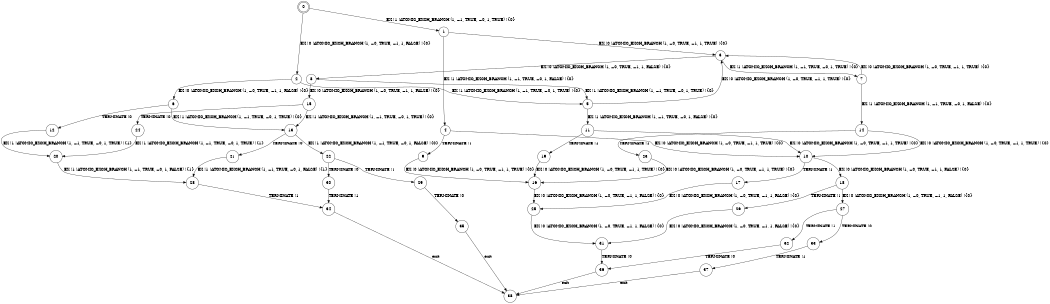 digraph BCG {
size = "7, 10.5";
center = TRUE;
node [shape = circle];
0 [peripheries = 2];
0 -> 1 [label = "EX !1 !ATOMIC_EXCH_BRANCH (1, +1, TRUE, +0, 1, TRUE) !{0}"];
0 -> 2 [label = "EX !0 !ATOMIC_EXCH_BRANCH (1, +0, TRUE, +1, 1, FALSE) !{0}"];
1 -> 3 [label = "EX !0 !ATOMIC_EXCH_BRANCH (1, +0, TRUE, +1, 1, TRUE) !{0}"];
1 -> 4 [label = "EX !1 !ATOMIC_EXCH_BRANCH (1, +1, TRUE, +0, 1, FALSE) !{0}"];
2 -> 5 [label = "EX !1 !ATOMIC_EXCH_BRANCH (1, +1, TRUE, +0, 1, TRUE) !{0}"];
2 -> 6 [label = "EX !0 !ATOMIC_EXCH_BRANCH (1, +0, TRUE, +1, 1, FALSE) !{0}"];
3 -> 7 [label = "EX !1 !ATOMIC_EXCH_BRANCH (1, +1, TRUE, +0, 1, TRUE) !{0}"];
3 -> 8 [label = "EX !0 !ATOMIC_EXCH_BRANCH (1, +0, TRUE, +1, 1, FALSE) !{0}"];
4 -> 9 [label = "TERMINATE !1"];
4 -> 10 [label = "EX !0 !ATOMIC_EXCH_BRANCH (1, +0, TRUE, +1, 1, TRUE) !{0}"];
5 -> 11 [label = "EX !1 !ATOMIC_EXCH_BRANCH (1, +1, TRUE, +0, 1, FALSE) !{0}"];
5 -> 3 [label = "EX !0 !ATOMIC_EXCH_BRANCH (1, +0, TRUE, +1, 1, TRUE) !{0}"];
6 -> 12 [label = "TERMINATE !0"];
6 -> 13 [label = "EX !1 !ATOMIC_EXCH_BRANCH (1, +1, TRUE, +0, 1, TRUE) !{0}"];
7 -> 14 [label = "EX !1 !ATOMIC_EXCH_BRANCH (1, +1, TRUE, +0, 1, FALSE) !{0}"];
7 -> 3 [label = "EX !0 !ATOMIC_EXCH_BRANCH (1, +0, TRUE, +1, 1, TRUE) !{0}"];
8 -> 5 [label = "EX !1 !ATOMIC_EXCH_BRANCH (1, +1, TRUE, +0, 1, TRUE) !{0}"];
8 -> 15 [label = "EX !0 !ATOMIC_EXCH_BRANCH (1, +0, TRUE, +1, 1, FALSE) !{0}"];
9 -> 16 [label = "EX !0 !ATOMIC_EXCH_BRANCH (1, +0, TRUE, +1, 1, TRUE) !{0}"];
10 -> 17 [label = "TERMINATE !1"];
10 -> 18 [label = "EX !0 !ATOMIC_EXCH_BRANCH (1, +0, TRUE, +1, 1, FALSE) !{0}"];
11 -> 19 [label = "TERMINATE !1"];
11 -> 10 [label = "EX !0 !ATOMIC_EXCH_BRANCH (1, +0, TRUE, +1, 1, TRUE) !{0}"];
12 -> 20 [label = "EX !1 !ATOMIC_EXCH_BRANCH (1, +1, TRUE, +0, 1, TRUE) !{1}"];
13 -> 21 [label = "TERMINATE !0"];
13 -> 22 [label = "EX !1 !ATOMIC_EXCH_BRANCH (1, +1, TRUE, +0, 1, FALSE) !{0}"];
14 -> 23 [label = "TERMINATE !1"];
14 -> 10 [label = "EX !0 !ATOMIC_EXCH_BRANCH (1, +0, TRUE, +1, 1, TRUE) !{0}"];
15 -> 24 [label = "TERMINATE !0"];
15 -> 13 [label = "EX !1 !ATOMIC_EXCH_BRANCH (1, +1, TRUE, +0, 1, TRUE) !{0}"];
16 -> 25 [label = "EX !0 !ATOMIC_EXCH_BRANCH (1, +0, TRUE, +1, 1, FALSE) !{0}"];
17 -> 25 [label = "EX !0 !ATOMIC_EXCH_BRANCH (1, +0, TRUE, +1, 1, FALSE) !{0}"];
18 -> 26 [label = "TERMINATE !1"];
18 -> 27 [label = "EX !0 !ATOMIC_EXCH_BRANCH (1, +0, TRUE, +1, 1, FALSE) !{0}"];
19 -> 16 [label = "EX !0 !ATOMIC_EXCH_BRANCH (1, +0, TRUE, +1, 1, TRUE) !{0}"];
20 -> 28 [label = "EX !1 !ATOMIC_EXCH_BRANCH (1, +1, TRUE, +0, 1, FALSE) !{1}"];
21 -> 28 [label = "EX !1 !ATOMIC_EXCH_BRANCH (1, +1, TRUE, +0, 1, FALSE) !{1}"];
22 -> 29 [label = "TERMINATE !1"];
22 -> 30 [label = "TERMINATE !0"];
23 -> 16 [label = "EX !0 !ATOMIC_EXCH_BRANCH (1, +0, TRUE, +1, 1, TRUE) !{0}"];
24 -> 20 [label = "EX !1 !ATOMIC_EXCH_BRANCH (1, +1, TRUE, +0, 1, TRUE) !{1}"];
25 -> 31 [label = "EX !0 !ATOMIC_EXCH_BRANCH (1, +0, TRUE, +1, 1, FALSE) !{0}"];
26 -> 31 [label = "EX !0 !ATOMIC_EXCH_BRANCH (1, +0, TRUE, +1, 1, FALSE) !{0}"];
27 -> 32 [label = "TERMINATE !1"];
27 -> 33 [label = "TERMINATE !0"];
28 -> 34 [label = "TERMINATE !1"];
29 -> 35 [label = "TERMINATE !0"];
30 -> 34 [label = "TERMINATE !1"];
31 -> 36 [label = "TERMINATE !0"];
32 -> 36 [label = "TERMINATE !0"];
33 -> 37 [label = "TERMINATE !1"];
34 -> 38 [label = "exit"];
35 -> 38 [label = "exit"];
36 -> 38 [label = "exit"];
37 -> 38 [label = "exit"];
}
